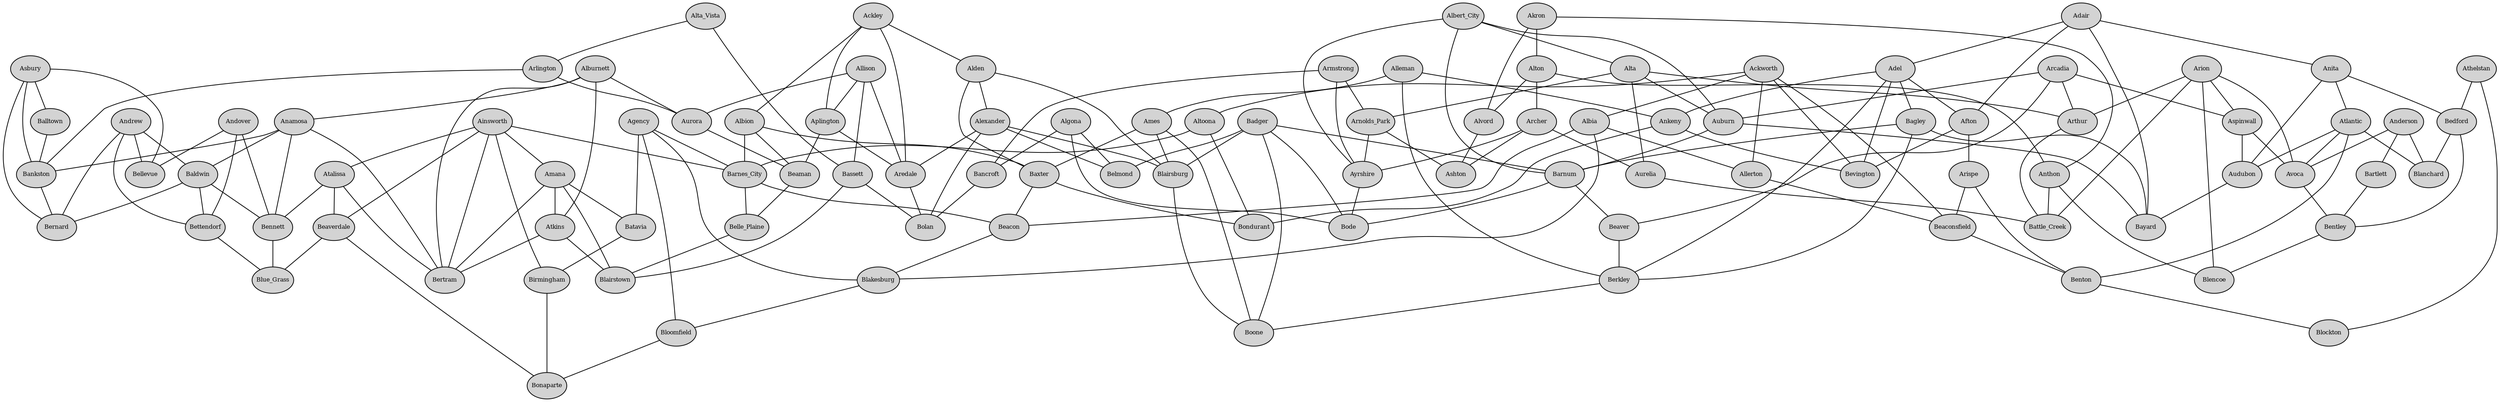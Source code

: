 graph geometric_spanner_greedy_spanner {
outputorder=edgesfirst;
node[fontsize=8, style=filled, margin="0.05,0.03"];
Ackley [pos="212.758,-465.261!"];
Ackworth [pos="206.835,-467.364!"];
Adair [pos="207.501,-473.215!"];
Adel [pos="208.072,-470.087!"];
Afton [pos="205.137,-470.99!"];
Agency [pos="204.975,-461.534!"];
Ainsworth [pos="206.445,-457.762!"];
Akron [pos="214.144,-482.797!"];
Albert_City [pos="213.91,-474.743!"];
Albia [pos="205.133,-464.029!"];
Albion [pos="210.562,-464.943!"];
Alburnett [pos="210.742,-458.093!"];
Alden [pos="212.601,-466.88!"];
Alexander [pos="214.029,-467.383!"];
Algona [pos="215.35,-471.165!"];
Alleman [pos="209.1,-468.058!"];
Allerton [pos="203.532,-466.826!"];
Allison [pos="213.764,-463.976!"];
Alta [pos="213.368,-476.453!"];
Alta_Vista [pos="215.993,-462.086!"];
Alton [pos="214.937,-480.053!"];
Altoona [pos="208.221,-467.323!"];
Alvord [pos="216.711,-481.506!"];
Amana [pos="209,-459.354!"];
Ames [pos="210.174,-468.1!"];
Anamosa [pos="210.542,-456.426!"];
Anderson [pos="204.007,-478.021!"];
Andover [pos="209.896,-451.259!"];
Andrew [pos="210.768,-452.962!"];
Anita [pos="207.226,-473.823!"];
Ankeny [pos="208.649,-468.029!"];
Anthon [pos="211.942,-479.333!"];
Aplington [pos="212.921,-464.422!"];
Arcadia [pos="210.436,-475.231!"];
Archer [pos="215.576,-478.729!"];
Aredale [pos="214.165,-465.027!"];
Arion [pos="209.746,-477.318!"];
Arispe [pos="204.747,-471.096!"];
Arlington [pos="213.746,-458.356!"];
Armstrong [pos="216.98,-472.392!"];
Arnolds_Park [pos="216.864,-475.619!"];
Arthur [pos="211.674,-476.738!"];
Asbury [pos="212.572,-453.758!"];
Ashton [pos="216.557,-478.956!"];
Aspinwall [pos="209.56,-475.678!"];
Atalissa [pos="207.856,-455.83!"];
Athelstan [pos="202.861,-472.711!"];
Atkins [pos="209.985,-459.311!"];
Atlantic [pos="207.018,-475.069!"];
Auburn [pos="211.257,-474.389!"];
Audubon [pos="208.59,-474.662!"];
Aurelia [pos="213.564,-477.183!"];
Aurora [pos="213.094,-458.643!"];
Avoca [pos="207.383,-476.69!"];
Ayrshire [pos="215.196,-474.164!"];
Badger [pos="213.072,-470.73!"];
Bagley [pos="209.231,-472.15!"];
Baldwin [pos="210.371,-454.208!"];
Balltown [pos="213.19,-454.344!"];
Bancroft [pos="216.464,-471.09!"];
Bankston [pos="212.593,-454.806!"];
Barnes_City [pos="207.535,-462.348!"];
Barnum [pos="212.543,-471.826!"];
Bartlett [pos="204.425,-478.975!"];
Bassett [pos="215.315,-462.577!"];
Batavia [pos="204.971,-460.837!"];
Battle_Creek [pos="211.578,-477.993!"];
Baxter [pos="209.131,-465.758!"];
Bayard [pos="209.26,-472.792!"];
Beacon [pos="206.385,-463.398!"];
Beaconsfield [pos="204.039,-470.253!"];
Beaman [pos="211.099,-464.118!"];
Beaver [pos="210.192,-470.711!"];
Beaverdale [pos="204.234,-456.042!"];
Bedford [pos="203.335,-473.607!"];
Belle_Plaine [pos="209.485,-461.391!"];
Bellevue [pos="211.293,-452.115!"];
Belmond [pos="214.23,-468.071!"];
Bennett [pos="208.701,-454.869!"];
Bentley [pos="206.885,-478.101!"];
Benton [pos="203.517,-471.791!"];
Berkley [pos="209.725,-470.573!"];
Bernard [pos="211.561,-454.159!"];
Bertram [pos="209.749,-457.677!"];
Bettendorf [pos="207.622,-452.578!"];
Bevington [pos="206.8,-468.921!"];
Birmingham [pos="204.395,-459.736!"];
Blairsburg [pos="212.4,-468.215!"];
Blairstown [pos="209.547,-460.422!"];
Blakesburg [pos="204.811,-463.17!"];
Blanchard [pos="202.896,-476.108!"];
Blencoe [pos="209.651,-480.404!"];
Blockton [pos="203.078,-472.386!"];
Bloomfield [pos="203.758,-462.075!"];
Blue_Grass [pos="207.548,-453.824!"];
Bode [pos="214.341,-471.448!"];
Bolan [pos="216.86,-465.597!"];
Bonaparte [pos="203.49,-459.016!"];
Bondurant [pos="208.503,-467.311!"];
Boone [pos="210.299,-469.401!"];
Altoona -- Bondurant
Athelstan -- Blockton
Afton -- Arispe
Alleman -- Ankeny
Beaver -- Berkley
Bagley -- Bayard
Adair -- Anita
Agency -- Batavia
Arlington -- Aurora
Alexander -- Belmond
Ankeny -- Bondurant
Benton -- Blockton
Balltown -- Bankston
Alta -- Aurelia
Alta_Vista -- Bassett
Asbury -- Balltown
Ackley -- Aplington
Albia -- Blakesburg
Allison -- Aplington
Belle_Plaine -- Blairstown
Albion -- Beaman
Arcadia -- Aspinwall
Amana -- Atkins
Andrew -- Bellevue
Archer -- Ashton
Athelstan -- Bedford
Anderson -- Bartlett
Algona -- Bode
Asbury -- Bankston
Alleman -- Ames
Alburnett -- Bertram
Asbury -- Bernard
Arispe -- Beaconsfield
Algona -- Bancroft
Allison -- Aredale
Birmingham -- Bonaparte
Arcadia -- Auburn
Baldwin -- Bernard
Atkins -- Blairstown
Amana -- Blairstown
Badger -- Barnum
Bankston -- Bernard
Batavia -- Birmingham
Bettendorf -- Blue_Grass
Arthur -- Battle_Creek
Anita -- Atlantic
Atalissa -- Bennett
Berkley -- Boone
Ames -- Boone
Andrew -- Baldwin
Agency -- Bloomfield
Alden -- Blairsburg
Aplington -- Aredale
Ackworth -- Altoona
Anthon -- Battle_Creek
Armstrong -- Bancroft
Albia -- Beacon
Aspinwall -- Audubon
Albert_City -- Ayrshire
Arispe -- Benton
Ackley -- Aredale
Alburnett -- Atkins
Andrew -- Bernard
Badger -- Bode
Alton -- Archer
Anamosa -- Bertram
Avoca -- Bentley
Alden -- Alexander
Blakesburg -- Bloomfield
Bennett -- Blue_Grass
Barnes_City -- Beacon
Ackworth -- Bevington
Beacon -- Blakesburg
Anita -- Audubon
Atlantic -- Audubon
Beaconsfield -- Benton
Ackley -- Alden
Andover -- Bellevue
Agency -- Blakesburg
Albion -- Baxter
Atkins -- Bertram
Arion -- Aspinwall
Bagley -- Berkley
Atlantic -- Avoca
Baxter -- Bondurant
Alburnett -- Anamosa
Alta -- Arthur
Adel -- Berkley
Adel -- Bevington
Albert_City -- Alta
Baldwin -- Bennett
Adair -- Bayard
Alexander -- Blairsburg
Amana -- Bertram
Barnum -- Bode
Aplington -- Beaman
Arcadia -- Arthur
Arion -- Battle_Creek
Audubon -- Bayard
Arion -- Arthur
Ankeny -- Bevington
Asbury -- Bellevue
Allison -- Bassett
Adel -- Ankeny
Aurelia -- Battle_Creek
Barnes_City -- Belle_Plaine
Anderson -- Blanchard
Arnolds_Park -- Ayrshire
Ackley -- Albion
Anamosa -- Baldwin
Ames -- Blairsburg
Alton -- Alvord
Alexander -- Aredale
Adel -- Bagley
Ainsworth -- Atalissa
Aspinwall -- Avoca
Anamosa -- Bennett
Blairsburg -- Boone
Alburnett -- Aurora
Arion -- Avoca
Armstrong -- Ayrshire
Anthon -- Blencoe
Archer -- Aurelia
Bedford -- Blanchard
Alvord -- Ashton
Auburn -- Bayard
Ames -- Baxter
Alleman -- Berkley
Barnum -- Beaver
Badger -- Blairsburg
Bartlett -- Bentley
Anamosa -- Bankston
Andover -- Bettendorf
Atalissa -- Bertram
Afton -- Bevington
Albert_City -- Auburn
Agency -- Barnes_City
Aredale -- Bolan
Ainsworth -- Beaverdale
Ainsworth -- Birmingham
Ayrshire -- Bode
Akron -- Alton
Auburn -- Barnum
Akron -- Alvord
Badger -- Belmond
Alta -- Auburn
Ainsworth -- Amana
Beaverdale -- Bonaparte
Bloomfield -- Bonaparte
Adel -- Afton
Badger -- Boone
Alton -- Anthon
Arion -- Blencoe
Beaman -- Belle_Plaine
Andrew -- Bettendorf
Adair -- Adel
Baldwin -- Bettendorf
Albert_City -- Barnum
Albia -- Allerton
Armstrong -- Arnolds_Park
Adair -- Afton
Algona -- Belmond
Ainsworth -- Bertram
Bagley -- Barnum
Ackworth -- Allerton
Alexander -- Bolan
Arnolds_Park -- Ashton
Bassett -- Bolan
Allerton -- Beaconsfield
Alta -- Arnolds_Park
Bentley -- Blencoe
Baxter -- Beacon
Atalissa -- Beaverdale
Anderson -- Avoca
Alden -- Baxter
Arlington -- Bankston
Ackworth -- Albia
Andover -- Bennett
Anita -- Bedford
Albion -- Barnes_City
Beaverdale -- Blue_Grass
Ackworth -- Beaconsfield
Akron -- Anthon
Atlantic -- Blanchard
Amana -- Batavia
Alta_Vista -- Arlington
Arcadia -- Beaver
Archer -- Ayrshire
Ainsworth -- Barnes_City
Atlantic -- Benton
Altoona -- Barnes_City
Allison -- Aurora
Bancroft -- Bolan
Bedford -- Bentley
Aurora -- Beaman
Bassett -- Blairstown
}
